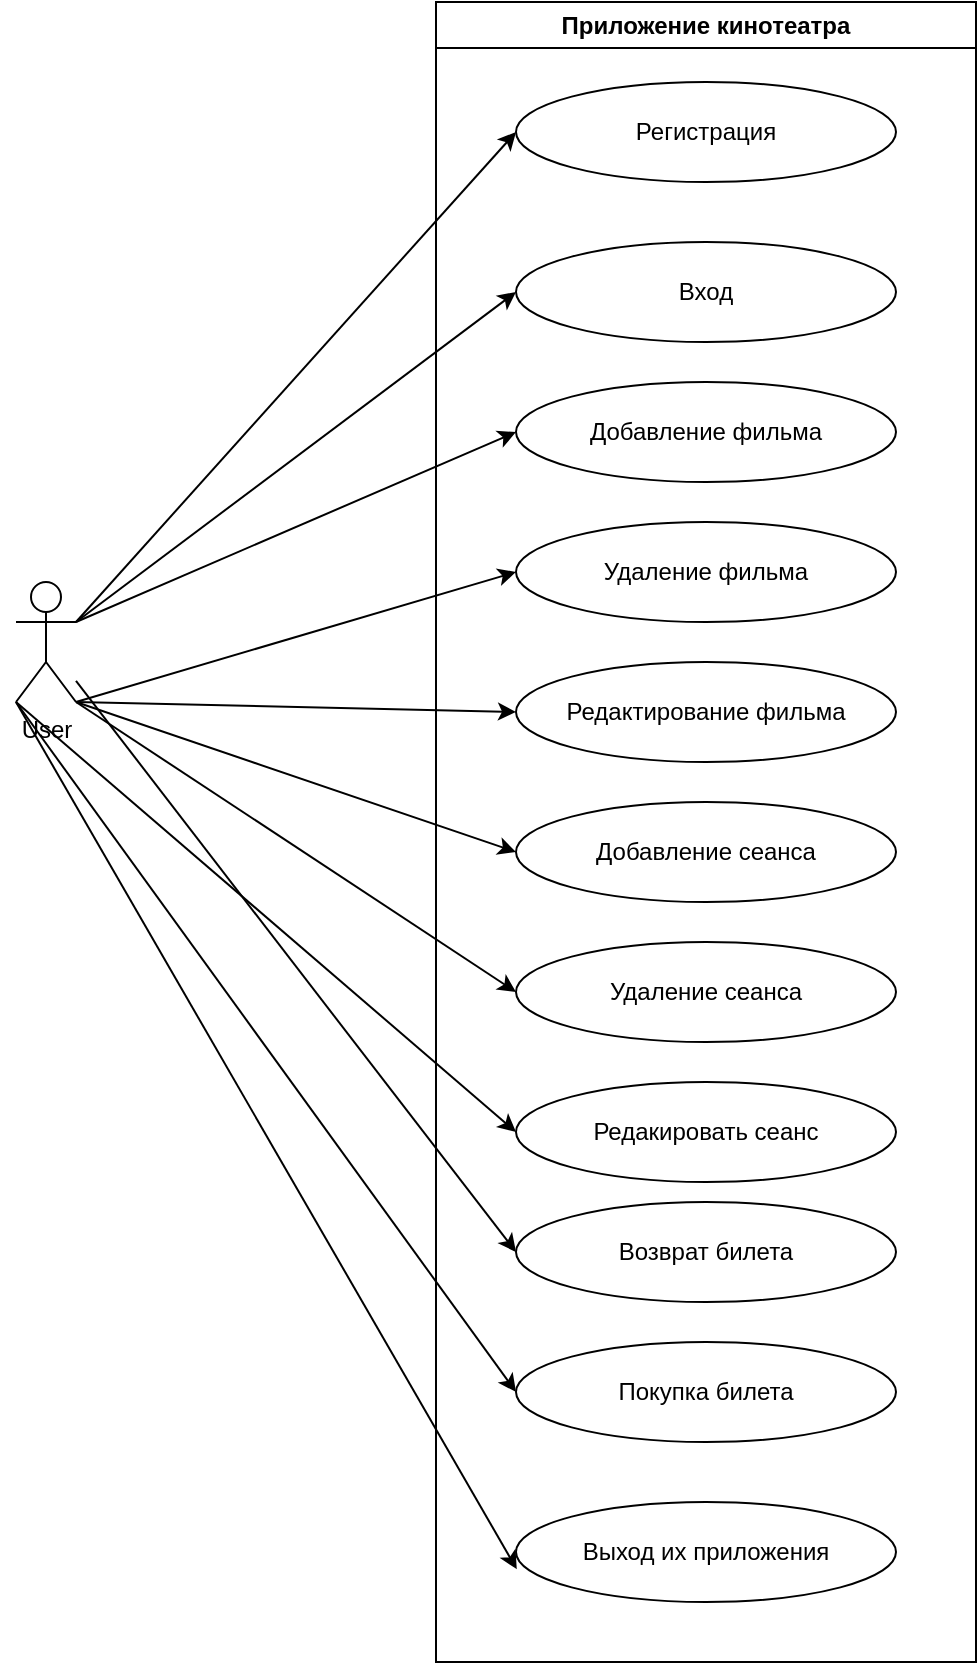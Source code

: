 <mxfile version="22.1.11" type="github">
  <diagram name="Class Diagram" id="1nSz2C9WAjJAKHaE5tX_">
    <mxGraphModel dx="1050" dy="522" grid="1" gridSize="10" guides="1" tooltips="1" connect="1" arrows="1" fold="1" page="1" pageScale="1" pageWidth="827" pageHeight="1169" math="0" shadow="0">
      <root>
        <mxCell id="0" />
        <mxCell id="1" parent="0" />
        <mxCell id="ojunUhRKytGpxa1esppW-42" value="Приложение кинотеатра" style="swimlane;whiteSpace=wrap;html=1;" vertex="1" parent="1">
          <mxGeometry x="260" y="20" width="270" height="830" as="geometry" />
        </mxCell>
        <mxCell id="ojunUhRKytGpxa1esppW-44" value="Регистрация" style="ellipse;whiteSpace=wrap;html=1;" vertex="1" parent="ojunUhRKytGpxa1esppW-42">
          <mxGeometry x="40" y="40" width="190" height="50" as="geometry" />
        </mxCell>
        <mxCell id="ojunUhRKytGpxa1esppW-46" style="edgeStyle=orthogonalEdgeStyle;rounded=0;orthogonalLoop=1;jettySize=auto;html=1;exitX=0.5;exitY=1;exitDx=0;exitDy=0;" edge="1" parent="ojunUhRKytGpxa1esppW-42" source="ojunUhRKytGpxa1esppW-44" target="ojunUhRKytGpxa1esppW-44">
          <mxGeometry relative="1" as="geometry" />
        </mxCell>
        <mxCell id="ojunUhRKytGpxa1esppW-47" value="Вход" style="ellipse;whiteSpace=wrap;html=1;" vertex="1" parent="ojunUhRKytGpxa1esppW-42">
          <mxGeometry x="40" y="120" width="190" height="50" as="geometry" />
        </mxCell>
        <mxCell id="ojunUhRKytGpxa1esppW-48" value="Добавление фильма" style="ellipse;whiteSpace=wrap;html=1;" vertex="1" parent="ojunUhRKytGpxa1esppW-42">
          <mxGeometry x="40" y="190" width="190" height="50" as="geometry" />
        </mxCell>
        <mxCell id="ojunUhRKytGpxa1esppW-49" value="Удаление фильма" style="ellipse;whiteSpace=wrap;html=1;" vertex="1" parent="ojunUhRKytGpxa1esppW-42">
          <mxGeometry x="40" y="260" width="190" height="50" as="geometry" />
        </mxCell>
        <mxCell id="ojunUhRKytGpxa1esppW-50" value="Редактирование фильма" style="ellipse;whiteSpace=wrap;html=1;" vertex="1" parent="ojunUhRKytGpxa1esppW-42">
          <mxGeometry x="40" y="330" width="190" height="50" as="geometry" />
        </mxCell>
        <mxCell id="ojunUhRKytGpxa1esppW-51" value="Добавление сеанса" style="ellipse;whiteSpace=wrap;html=1;" vertex="1" parent="ojunUhRKytGpxa1esppW-42">
          <mxGeometry x="40" y="400" width="190" height="50" as="geometry" />
        </mxCell>
        <mxCell id="ojunUhRKytGpxa1esppW-52" value="Удаление сеанса" style="ellipse;whiteSpace=wrap;html=1;" vertex="1" parent="ojunUhRKytGpxa1esppW-42">
          <mxGeometry x="40" y="470" width="190" height="50" as="geometry" />
        </mxCell>
        <mxCell id="ojunUhRKytGpxa1esppW-53" value="Редакировать сеанс" style="ellipse;whiteSpace=wrap;html=1;" vertex="1" parent="ojunUhRKytGpxa1esppW-42">
          <mxGeometry x="40" y="540" width="190" height="50" as="geometry" />
        </mxCell>
        <mxCell id="ojunUhRKytGpxa1esppW-54" value="Возврат билета" style="ellipse;whiteSpace=wrap;html=1;" vertex="1" parent="ojunUhRKytGpxa1esppW-42">
          <mxGeometry x="40" y="600" width="190" height="50" as="geometry" />
        </mxCell>
        <mxCell id="ojunUhRKytGpxa1esppW-55" value="Покупка билета" style="ellipse;whiteSpace=wrap;html=1;" vertex="1" parent="ojunUhRKytGpxa1esppW-42">
          <mxGeometry x="40" y="670" width="190" height="50" as="geometry" />
        </mxCell>
        <mxCell id="ojunUhRKytGpxa1esppW-56" value="Выход их приложения" style="ellipse;whiteSpace=wrap;html=1;" vertex="1" parent="ojunUhRKytGpxa1esppW-42">
          <mxGeometry x="40" y="750" width="190" height="50" as="geometry" />
        </mxCell>
        <mxCell id="ojunUhRKytGpxa1esppW-43" value="User" style="shape=umlActor;verticalLabelPosition=bottom;verticalAlign=top;html=1;outlineConnect=0;" vertex="1" parent="1">
          <mxGeometry x="50" y="310" width="30" height="60" as="geometry" />
        </mxCell>
        <mxCell id="ojunUhRKytGpxa1esppW-45" value="" style="endArrow=classic;html=1;rounded=0;exitX=1;exitY=0.333;exitDx=0;exitDy=0;exitPerimeter=0;entryX=0;entryY=0.5;entryDx=0;entryDy=0;" edge="1" parent="1" source="ojunUhRKytGpxa1esppW-43" target="ojunUhRKytGpxa1esppW-44">
          <mxGeometry width="50" height="50" relative="1" as="geometry">
            <mxPoint x="390" y="300" as="sourcePoint" />
            <mxPoint x="440" y="250" as="targetPoint" />
          </mxGeometry>
        </mxCell>
        <mxCell id="ojunUhRKytGpxa1esppW-58" value="" style="endArrow=classic;html=1;rounded=0;exitX=1;exitY=0.333;exitDx=0;exitDy=0;exitPerimeter=0;entryX=0;entryY=0.5;entryDx=0;entryDy=0;" edge="1" parent="1" source="ojunUhRKytGpxa1esppW-43" target="ojunUhRKytGpxa1esppW-47">
          <mxGeometry width="50" height="50" relative="1" as="geometry">
            <mxPoint x="390" y="240" as="sourcePoint" />
            <mxPoint x="440" y="190" as="targetPoint" />
          </mxGeometry>
        </mxCell>
        <mxCell id="ojunUhRKytGpxa1esppW-59" value="" style="endArrow=classic;html=1;rounded=0;entryX=0;entryY=0.5;entryDx=0;entryDy=0;exitX=1;exitY=0.333;exitDx=0;exitDy=0;exitPerimeter=0;" edge="1" parent="1" source="ojunUhRKytGpxa1esppW-43" target="ojunUhRKytGpxa1esppW-48">
          <mxGeometry width="50" height="50" relative="1" as="geometry">
            <mxPoint x="80" y="190" as="sourcePoint" />
            <mxPoint x="310" y="175" as="targetPoint" />
          </mxGeometry>
        </mxCell>
        <mxCell id="ojunUhRKytGpxa1esppW-60" value="" style="endArrow=classic;html=1;rounded=0;exitX=1;exitY=1;exitDx=0;exitDy=0;exitPerimeter=0;entryX=0;entryY=0.5;entryDx=0;entryDy=0;" edge="1" parent="1" source="ojunUhRKytGpxa1esppW-43" target="ojunUhRKytGpxa1esppW-49">
          <mxGeometry width="50" height="50" relative="1" as="geometry">
            <mxPoint x="90" y="210" as="sourcePoint" />
            <mxPoint x="320" y="185" as="targetPoint" />
          </mxGeometry>
        </mxCell>
        <mxCell id="ojunUhRKytGpxa1esppW-61" value="" style="endArrow=classic;html=1;rounded=0;exitX=1;exitY=1;exitDx=0;exitDy=0;exitPerimeter=0;entryX=0;entryY=0.5;entryDx=0;entryDy=0;" edge="1" parent="1" source="ojunUhRKytGpxa1esppW-43" target="ojunUhRKytGpxa1esppW-50">
          <mxGeometry width="50" height="50" relative="1" as="geometry">
            <mxPoint x="100" y="220" as="sourcePoint" />
            <mxPoint x="330" y="195" as="targetPoint" />
          </mxGeometry>
        </mxCell>
        <mxCell id="ojunUhRKytGpxa1esppW-62" value="" style="endArrow=classic;html=1;rounded=0;exitX=1;exitY=1;exitDx=0;exitDy=0;exitPerimeter=0;entryX=0;entryY=0.5;entryDx=0;entryDy=0;" edge="1" parent="1" source="ojunUhRKytGpxa1esppW-43" target="ojunUhRKytGpxa1esppW-51">
          <mxGeometry width="50" height="50" relative="1" as="geometry">
            <mxPoint x="110" y="230" as="sourcePoint" />
            <mxPoint x="340" y="205" as="targetPoint" />
          </mxGeometry>
        </mxCell>
        <mxCell id="ojunUhRKytGpxa1esppW-63" value="" style="endArrow=classic;html=1;rounded=0;exitX=1;exitY=1;exitDx=0;exitDy=0;exitPerimeter=0;entryX=0;entryY=0.5;entryDx=0;entryDy=0;" edge="1" parent="1" source="ojunUhRKytGpxa1esppW-43" target="ojunUhRKytGpxa1esppW-52">
          <mxGeometry width="50" height="50" relative="1" as="geometry">
            <mxPoint x="120" y="240" as="sourcePoint" />
            <mxPoint x="350" y="215" as="targetPoint" />
          </mxGeometry>
        </mxCell>
        <mxCell id="ojunUhRKytGpxa1esppW-64" value="" style="endArrow=classic;html=1;rounded=0;exitX=0;exitY=1;exitDx=0;exitDy=0;exitPerimeter=0;entryX=0;entryY=0.5;entryDx=0;entryDy=0;" edge="1" parent="1" source="ojunUhRKytGpxa1esppW-43" target="ojunUhRKytGpxa1esppW-53">
          <mxGeometry width="50" height="50" relative="1" as="geometry">
            <mxPoint x="130" y="250" as="sourcePoint" />
            <mxPoint x="360" y="225" as="targetPoint" />
          </mxGeometry>
        </mxCell>
        <mxCell id="ojunUhRKytGpxa1esppW-65" value="" style="endArrow=classic;html=1;rounded=0;entryX=0;entryY=0.5;entryDx=0;entryDy=0;" edge="1" parent="1" source="ojunUhRKytGpxa1esppW-43" target="ojunUhRKytGpxa1esppW-54">
          <mxGeometry width="50" height="50" relative="1" as="geometry">
            <mxPoint x="20" y="460" as="sourcePoint" />
            <mxPoint x="310" y="595" as="targetPoint" />
          </mxGeometry>
        </mxCell>
        <mxCell id="ojunUhRKytGpxa1esppW-66" value="" style="endArrow=classic;html=1;rounded=0;entryX=0;entryY=0.5;entryDx=0;entryDy=0;exitX=0;exitY=1;exitDx=0;exitDy=0;exitPerimeter=0;" edge="1" parent="1" source="ojunUhRKytGpxa1esppW-43" target="ojunUhRKytGpxa1esppW-55">
          <mxGeometry width="50" height="50" relative="1" as="geometry">
            <mxPoint x="40" y="230" as="sourcePoint" />
            <mxPoint x="310" y="655" as="targetPoint" />
          </mxGeometry>
        </mxCell>
        <mxCell id="ojunUhRKytGpxa1esppW-67" value="" style="endArrow=classic;html=1;rounded=0;entryX=0.002;entryY=0.672;entryDx=0;entryDy=0;entryPerimeter=0;exitX=0;exitY=1;exitDx=0;exitDy=0;exitPerimeter=0;" edge="1" parent="1" source="ojunUhRKytGpxa1esppW-43" target="ojunUhRKytGpxa1esppW-56">
          <mxGeometry width="50" height="50" relative="1" as="geometry">
            <mxPoint x="40" y="230" as="sourcePoint" />
            <mxPoint x="320" y="665" as="targetPoint" />
          </mxGeometry>
        </mxCell>
      </root>
    </mxGraphModel>
  </diagram>
</mxfile>

